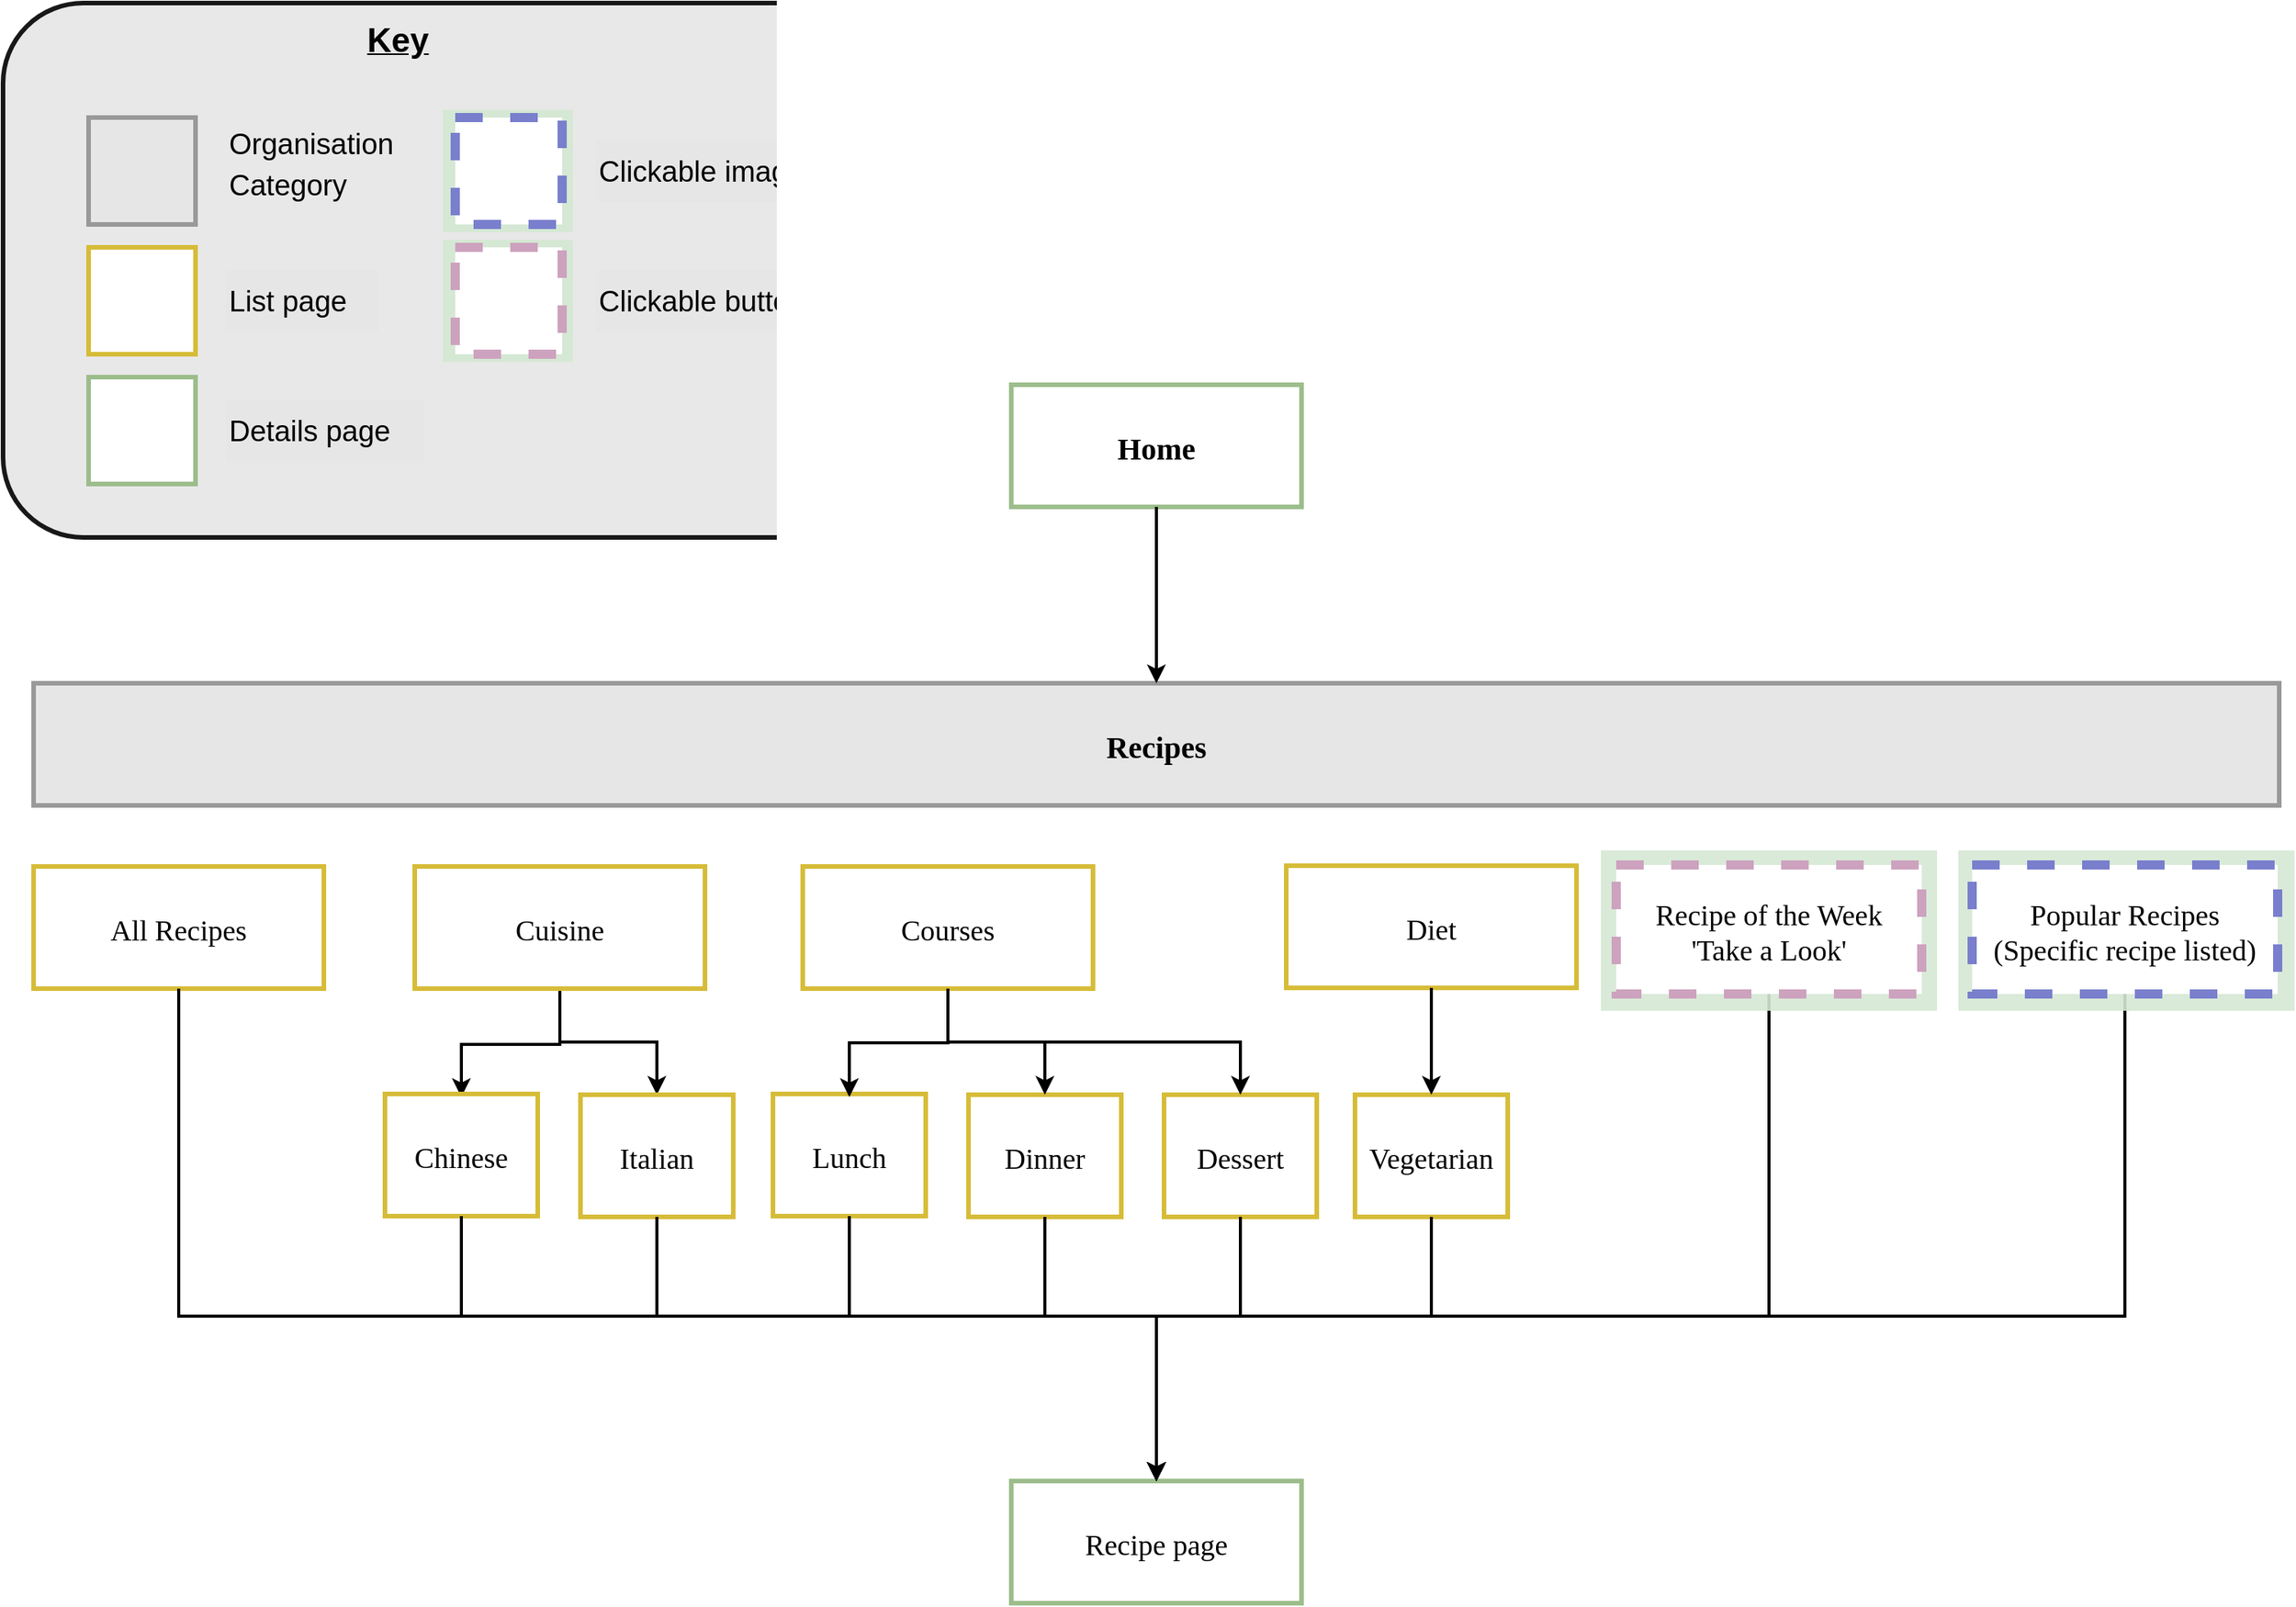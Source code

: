 <mxfile version="20.8.20" type="google"><diagram name="Page-1" id="2c0d36ab-eaac-3732-788b-9136903baeff"><mxGraphModel grid="1" page="1" gridSize="10" guides="1" tooltips="1" connect="1" arrows="1" fold="1" pageScale="1.5" pageWidth="1169" pageHeight="827" background="none" math="0" shadow="0"><root><mxCell id="0"/><mxCell id="1" parent="0"/><mxCell id="2" value="Home" style="rounded=0;fillColor=#FFFFFF;gradientColor=none;strokeColor=#9CBD8B;fontColor=#000000;fontStyle=1;fontFamily=Tahoma;fontSize=20;strokeWidth=3;" vertex="1" parent="1"><mxGeometry x="400" y="80" width="190" height="80" as="geometry"/></mxCell><mxCell id="13" value="Recipes" style="rounded=0;fillColor=#E6E6E6;gradientColor=none;strokeColor=#999999;fontColor=#000000;fontStyle=1;fontFamily=Tahoma;fontSize=20;strokeWidth=3;" vertex="1" parent="1"><mxGeometry x="-240" y="275.5" width="1470" height="80" as="geometry"/></mxCell><mxCell id="61" value="" style="edgeStyle=elbowEdgeStyle;elbow=vertical;strokeWidth=2;rounded=0;entryX=0.5;entryY=0;entryDx=0;entryDy=0;" edge="1" parent="1" source="2" target="13"><mxGeometry x="-23" y="135.5" width="100" height="100" as="geometry"><mxPoint x="-23" y="235.5" as="sourcePoint"/><mxPoint x="690" y="210" as="targetPoint"/><Array as="points"><mxPoint x="870" y="200"/></Array></mxGeometry></mxCell><mxCell id="CCxIDJ3FNQZhyjp9CgOJ-184" value="Courses" style="rounded=0;fillColor=#FFFFFF;gradientColor=none;strokeColor=#D6BC38;fontColor=#000000;fontStyle=0;fontFamily=Tahoma;fontSize=19;strokeWidth=3;" vertex="1" parent="1"><mxGeometry x="263.5" y="395.5" width="190" height="80" as="geometry"/></mxCell><mxCell id="CCxIDJ3FNQZhyjp9CgOJ-193" value="Lunch" style="rounded=0;fillColor=#FFFFFF;gradientColor=none;strokeColor=#D6BC38;fontColor=#000000;fontStyle=0;fontFamily=Tahoma;fontSize=19;strokeWidth=3;" vertex="1" parent="1"><mxGeometry x="244" y="544.5" width="100" height="80" as="geometry"/></mxCell><mxCell id="CCxIDJ3FNQZhyjp9CgOJ-194" value="Dinner" style="rounded=0;fillColor=#FFFFFF;gradientColor=none;strokeColor=#D6BC38;fontColor=#000000;fontStyle=0;fontFamily=Tahoma;fontSize=19;strokeWidth=3;" vertex="1" parent="1"><mxGeometry x="372" y="545" width="100" height="80" as="geometry"/></mxCell><mxCell id="CCxIDJ3FNQZhyjp9CgOJ-195" value="Dessert" style="rounded=0;fillColor=#FFFFFF;gradientColor=none;strokeColor=#D6BC38;fontColor=#000000;fontStyle=0;fontFamily=Tahoma;fontSize=19;strokeWidth=3;" vertex="1" parent="1"><mxGeometry x="500" y="545" width="100" height="80" as="geometry"/></mxCell><mxCell id="CCxIDJ3FNQZhyjp9CgOJ-199" value="" style="edgeStyle=elbowEdgeStyle;elbow=vertical;strokeWidth=2;rounded=0;exitX=0.5;exitY=1;exitDx=0;exitDy=0;entryX=0.5;entryY=0;entryDx=0;entryDy=0;" edge="1" parent="1"><mxGeometry x="261" y="157.5" width="100" height="100" as="geometry"><mxPoint x="358.5" y="477.5" as="sourcePoint"/><mxPoint x="294" y="546.5" as="targetPoint"/><Array as="points"><mxPoint x="330" y="511"/></Array></mxGeometry></mxCell><mxCell id="CCxIDJ3FNQZhyjp9CgOJ-200" value="" style="edgeStyle=elbowEdgeStyle;elbow=vertical;strokeWidth=2;rounded=0;entryX=0.5;entryY=0;entryDx=0;entryDy=0;exitX=0.5;exitY=1;exitDx=0;exitDy=0;" edge="1" parent="1" source="CCxIDJ3FNQZhyjp9CgOJ-184" target="CCxIDJ3FNQZhyjp9CgOJ-194"><mxGeometry x="271" y="165.5" width="100" height="100" as="geometry"><mxPoint x="354" y="470" as="sourcePoint"/><mxPoint x="304.0" y="522.5" as="targetPoint"/></mxGeometry></mxCell><mxCell id="CCxIDJ3FNQZhyjp9CgOJ-201" value="" style="edgeStyle=elbowEdgeStyle;elbow=vertical;strokeWidth=2;rounded=0;entryX=0.5;entryY=0;entryDx=0;entryDy=0;exitX=0.5;exitY=1;exitDx=0;exitDy=0;" edge="1" parent="1" source="CCxIDJ3FNQZhyjp9CgOJ-184" target="CCxIDJ3FNQZhyjp9CgOJ-195"><mxGeometry x="281" y="175.5" width="100" height="100" as="geometry"><mxPoint x="368.5" y="470" as="sourcePoint"/><mxPoint x="432" y="523" as="targetPoint"/></mxGeometry></mxCell><mxCell id="CCxIDJ3FNQZhyjp9CgOJ-202" value="Diet" style="rounded=0;fillColor=#FFFFFF;gradientColor=none;strokeColor=#D6BC38;fontColor=#000000;fontStyle=0;fontFamily=Tahoma;fontSize=19;strokeWidth=3;" vertex="1" parent="1"><mxGeometry x="580.0" y="395" width="190" height="80" as="geometry"/></mxCell><mxCell id="CCxIDJ3FNQZhyjp9CgOJ-203" value="Vegetarian" style="rounded=0;fillColor=#FFFFFF;gradientColor=none;strokeColor=#D6BC38;fontColor=#000000;fontStyle=0;fontFamily=Tahoma;fontSize=19;strokeWidth=3;" vertex="1" parent="1"><mxGeometry x="625" y="545" width="100" height="80" as="geometry"/></mxCell><mxCell id="CCxIDJ3FNQZhyjp9CgOJ-204" value="" style="edgeStyle=elbowEdgeStyle;elbow=vertical;strokeWidth=2;rounded=0;entryX=0.5;entryY=0;entryDx=0;entryDy=0;exitX=0.5;exitY=1;exitDx=0;exitDy=0;" edge="1" parent="1" source="CCxIDJ3FNQZhyjp9CgOJ-202" target="CCxIDJ3FNQZhyjp9CgOJ-203"><mxGeometry x="27" y="185.5" width="100" height="100" as="geometry"><mxPoint x="104.5" y="485.5" as="sourcePoint"/><mxPoint x="296.0" y="523" as="targetPoint"/></mxGeometry></mxCell><mxCell id="CCxIDJ3FNQZhyjp9CgOJ-209" value="Recipe page" style="rounded=0;fillColor=#FFFFFF;gradientColor=none;strokeColor=#9CBD8B;fontColor=#000000;fontStyle=0;fontFamily=Tahoma;fontSize=19;strokeWidth=3;" vertex="1" parent="1"><mxGeometry x="400" y="798" width="190" height="80" as="geometry"/></mxCell><mxCell id="CCxIDJ3FNQZhyjp9CgOJ-210" value="" style="edgeStyle=elbowEdgeStyle;elbow=vertical;strokeWidth=2;rounded=0;entryX=0.5;entryY=0;entryDx=0;entryDy=0;exitX=0.5;exitY=1;exitDx=0;exitDy=0;" edge="1" parent="1" source="CCxIDJ3FNQZhyjp9CgOJ-203" target="CCxIDJ3FNQZhyjp9CgOJ-209"><mxGeometry x="37" y="213.5" width="100" height="100" as="geometry"><mxPoint x="685" y="503" as="sourcePoint"/><mxPoint x="685" y="541" as="targetPoint"/><Array as="points"><mxPoint x="580" y="690"/></Array></mxGeometry></mxCell><mxCell id="CCxIDJ3FNQZhyjp9CgOJ-213" value="" style="edgeStyle=elbowEdgeStyle;elbow=vertical;strokeWidth=2;rounded=0;entryX=0.5;entryY=0;entryDx=0;entryDy=0;exitX=0.5;exitY=1;exitDx=0;exitDy=0;" edge="1" parent="1" source="CCxIDJ3FNQZhyjp9CgOJ-195" target="CCxIDJ3FNQZhyjp9CgOJ-209"><mxGeometry x="47" y="223.5" width="100" height="100" as="geometry"><mxPoint x="685" y="621" as="sourcePoint"/><mxPoint x="454" y="708" as="targetPoint"/><Array as="points"><mxPoint x="520" y="690"/></Array></mxGeometry></mxCell><mxCell id="CCxIDJ3FNQZhyjp9CgOJ-214" value="" style="edgeStyle=elbowEdgeStyle;elbow=vertical;strokeWidth=2;rounded=0;entryX=0.5;entryY=0;entryDx=0;entryDy=0;exitX=0.5;exitY=1;exitDx=0;exitDy=0;" edge="1" parent="1" source="CCxIDJ3FNQZhyjp9CgOJ-194" target="CCxIDJ3FNQZhyjp9CgOJ-209"><mxGeometry x="57" y="233.5" width="100" height="100" as="geometry"><mxPoint x="560" y="621" as="sourcePoint"/><mxPoint x="454" y="708" as="targetPoint"/><Array as="points"><mxPoint x="450" y="690"/></Array></mxGeometry></mxCell><mxCell id="CCxIDJ3FNQZhyjp9CgOJ-215" value="" style="edgeStyle=elbowEdgeStyle;elbow=vertical;strokeWidth=2;rounded=0;entryX=0.5;entryY=0;entryDx=0;entryDy=0;exitX=0.5;exitY=1;exitDx=0;exitDy=0;" edge="1" parent="1" source="CCxIDJ3FNQZhyjp9CgOJ-193" target="CCxIDJ3FNQZhyjp9CgOJ-209"><mxGeometry x="67" y="243.5" width="100" height="100" as="geometry"><mxPoint x="432.0" y="621" as="sourcePoint"/><mxPoint x="454" y="708" as="targetPoint"/><Array as="points"><mxPoint x="390" y="690"/></Array></mxGeometry></mxCell><mxCell id="CCxIDJ3FNQZhyjp9CgOJ-217" value="All Recipes" style="rounded=0;fillColor=#FFFFFF;gradientColor=none;strokeColor=#D6BC38;fontColor=#000000;fontStyle=0;fontFamily=Tahoma;fontSize=19;strokeWidth=3;" vertex="1" parent="1"><mxGeometry x="-240.0" y="395.5" width="190" height="80" as="geometry"/></mxCell><mxCell id="CCxIDJ3FNQZhyjp9CgOJ-218" value="" style="edgeStyle=elbowEdgeStyle;elbow=vertical;strokeWidth=2;rounded=0;entryX=0.5;entryY=0;entryDx=0;entryDy=0;exitX=0.5;exitY=1;exitDx=0;exitDy=0;" edge="1" parent="1" source="CCxIDJ3FNQZhyjp9CgOJ-217" target="CCxIDJ3FNQZhyjp9CgOJ-209"><mxGeometry x="-178" y="288.5" width="100" height="100" as="geometry"><mxPoint x="-270.0" y="518.5" as="sourcePoint"/><mxPoint x="190" y="770" as="targetPoint"/><Array as="points"><mxPoint x="330" y="690"/></Array></mxGeometry></mxCell><mxCell id="ZIr-zN81BOs1yNApC2no-63" value="" style="edgeStyle=elbowEdgeStyle;elbow=vertical;strokeWidth=2;rounded=0;entryX=0.5;entryY=0;entryDx=0;entryDy=0;exitX=0.5;exitY=1;exitDx=0;exitDy=0;" edge="1" parent="1" source="ZIr-zN81BOs1yNApC2no-65" target="ZIr-zN81BOs1yNApC2no-66"><mxGeometry x="17" y="165.5" width="100" height="100" as="geometry"><mxPoint x="100" y="470" as="sourcePoint"/><mxPoint x="50.0" y="522.5" as="targetPoint"/></mxGeometry></mxCell><mxCell id="ZIr-zN81BOs1yNApC2no-64" value="" style="edgeStyle=elbowEdgeStyle;elbow=vertical;strokeWidth=2;rounded=0;exitX=0.5;exitY=1;exitDx=0;exitDy=0;entryX=0.5;entryY=0;entryDx=0;entryDy=0;" edge="1" parent="1"><mxGeometry x="7" y="157.5" width="100" height="100" as="geometry"><mxPoint x="104.5" y="477.5" as="sourcePoint"/><mxPoint x="40" y="546.5" as="targetPoint"/></mxGeometry></mxCell><mxCell id="ZIr-zN81BOs1yNApC2no-65" value="Cuisine" style="rounded=0;fillColor=#FFFFFF;gradientColor=none;strokeColor=#D6BC38;fontColor=#000000;fontStyle=0;fontFamily=Tahoma;fontSize=19;strokeWidth=3;" vertex="1" parent="1"><mxGeometry x="9.5" y="395.5" width="190" height="80" as="geometry"/></mxCell><mxCell id="ZIr-zN81BOs1yNApC2no-66" value="Italian" style="rounded=0;fillColor=#FFFFFF;gradientColor=none;strokeColor=#D6BC38;fontColor=#000000;fontStyle=0;fontFamily=Tahoma;fontSize=19;strokeWidth=3;" vertex="1" parent="1"><mxGeometry x="118" y="545" width="100" height="80" as="geometry"/></mxCell><mxCell id="ZIr-zN81BOs1yNApC2no-67" value="Chinese" style="rounded=0;fillColor=#FFFFFF;gradientColor=none;strokeColor=#D6BC38;fontColor=#000000;fontStyle=0;fontFamily=Tahoma;fontSize=19;strokeWidth=3;" vertex="1" parent="1"><mxGeometry x="-10" y="544.5" width="100" height="80" as="geometry"/></mxCell><mxCell id="ZIr-zN81BOs1yNApC2no-68" value="" style="edgeStyle=elbowEdgeStyle;elbow=vertical;strokeWidth=2;rounded=0;exitX=0.5;exitY=1;exitDx=0;exitDy=0;entryX=0.5;entryY=0;entryDx=0;entryDy=0;" edge="1" parent="1" source="ZIr-zN81BOs1yNApC2no-66" target="CCxIDJ3FNQZhyjp9CgOJ-209"><mxGeometry x="-197" y="233.5" width="100" height="100" as="geometry"><mxPoint x="306" y="621" as="sourcePoint"/><mxPoint x="168" y="800" as="targetPoint"/><Array as="points"><mxPoint x="380" y="690"/></Array></mxGeometry></mxCell><mxCell id="ZIr-zN81BOs1yNApC2no-69" value="" style="edgeStyle=elbowEdgeStyle;elbow=vertical;strokeWidth=2;rounded=0;entryX=0.5;entryY=0;entryDx=0;entryDy=0;exitX=0.5;exitY=1;exitDx=0;exitDy=0;" edge="1" parent="1" source="ZIr-zN81BOs1yNApC2no-67" target="CCxIDJ3FNQZhyjp9CgOJ-209"><mxGeometry x="-187" y="243.5" width="100" height="100" as="geometry"><mxPoint x="178.0" y="621" as="sourcePoint"/><mxPoint x="101" y="770" as="targetPoint"/><Array as="points"><mxPoint x="390" y="690"/></Array></mxGeometry></mxCell><mxCell id="ZIr-zN81BOs1yNApC2no-70" value="" style="edgeStyle=elbowEdgeStyle;elbow=vertical;strokeWidth=2;rounded=0;entryX=0.5;entryY=0;entryDx=0;entryDy=0;exitX=0.5;exitY=1;exitDx=0;exitDy=0;" edge="1" parent="1" source="ZIr-zN81BOs1yNApC2no-71" target="CCxIDJ3FNQZhyjp9CgOJ-209"><mxGeometry x="252" y="186" width="100" height="100" as="geometry"><mxPoint x="329.5" y="486" as="sourcePoint"/><mxPoint x="900" y="531.5" as="targetPoint"/><Array as="points"><mxPoint x="640" y="690"/></Array></mxGeometry></mxCell><mxCell id="ZIr-zN81BOs1yNApC2no-74" value="" style="edgeStyle=elbowEdgeStyle;elbow=vertical;strokeWidth=2;rounded=0;entryX=0.5;entryY=0;entryDx=0;entryDy=0;exitX=0.5;exitY=1;exitDx=0;exitDy=0;" edge="1" parent="1" source="ZIr-zN81BOs1yNApC2no-75" target="CCxIDJ3FNQZhyjp9CgOJ-209"><mxGeometry x="477" y="186" width="100" height="100" as="geometry"><mxPoint x="554.5" y="486" as="sourcePoint"/><mxPoint x="580" y="770" as="targetPoint"/><Array as="points"><mxPoint x="865" y="690"/></Array></mxGeometry></mxCell><mxCell id="ZIr-zN81BOs1yNApC2no-100" value="" style="group" connectable="0" vertex="1" parent="1"><mxGeometry x="1020" y="385" width="220" height="105" as="geometry"/></mxCell><mxCell id="ZIr-zN81BOs1yNApC2no-78" value="" style="rounded=0;whiteSpace=wrap;html=1;strokeColor=none;strokeWidth=3;fontSize=19;fontColor=#000000;fillColor=#D5E8D4;opacity=90;" vertex="1" parent="ZIr-zN81BOs1yNApC2no-100"><mxGeometry width="220" height="105" as="geometry"/></mxCell><mxCell id="ZIr-zN81BOs1yNApC2no-75" value="Popular Recipes&#10;(Specific recipe listed)" style="rounded=0;fillColor=#FFFFFF;gradientColor=none;strokeColor=#797FCD;fontColor=#000000;fontStyle=0;fontFamily=Tahoma;fontSize=19;strokeWidth=6;dashed=1;" vertex="1" parent="ZIr-zN81BOs1yNApC2no-100"><mxGeometry x="9" y="9.5" width="200" height="84.5" as="geometry"/></mxCell><mxCell id="ZIr-zN81BOs1yNApC2no-101" value="" style="group" connectable="0" vertex="1" parent="1"><mxGeometry x="786" y="385" width="220" height="105" as="geometry"/></mxCell><mxCell id="ZIr-zN81BOs1yNApC2no-77" value="" style="rounded=0;whiteSpace=wrap;html=1;strokeColor=none;strokeWidth=3;fontSize=19;fontColor=#000000;fillColor=#D5E8D4;opacity=90;" vertex="1" parent="ZIr-zN81BOs1yNApC2no-101"><mxGeometry width="220" height="105" as="geometry"/></mxCell><mxCell id="ZIr-zN81BOs1yNApC2no-71" value="Recipe of the Week&#10;'Take a Look'" style="rounded=0;fillColor=#FFFFFF;gradientColor=none;strokeColor=#CDA2BE;fontColor=#000000;fontStyle=0;fontFamily=Tahoma;fontSize=19;strokeWidth=6;dashed=1;" vertex="1" parent="ZIr-zN81BOs1yNApC2no-101"><mxGeometry x="10.0" y="9.5" width="200" height="84.5" as="geometry"/></mxCell><mxCell id="petluqoNThAETD_Nws3_-62" value="" style="group" connectable="0" vertex="1" parent="1"><mxGeometry x="-260" y="-170" width="580" height="350" as="geometry"/></mxCell><mxCell id="CCxIDJ3FNQZhyjp9CgOJ-241" value="" style="rounded=1;whiteSpace=wrap;html=1;strokeColor=#000000;strokeWidth=3;fontSize=19;fontColor=#000000;fillColor=#E6E6E6;opacity=90;container=0;" vertex="1" parent="petluqoNThAETD_Nws3_-62"><mxGeometry width="580" height="350" as="geometry"/></mxCell><mxCell id="CCxIDJ3FNQZhyjp9CgOJ-227" value="" style="rounded=0;fillColor=#E6E6E6;gradientColor=none;strokeColor=#999999;fontColor=#000000;fontStyle=1;fontFamily=Tahoma;fontSize=20;strokeWidth=3;container=0;" vertex="1" parent="petluqoNThAETD_Nws3_-62"><mxGeometry x="56" y="75" width="70" height="70" as="geometry"/></mxCell><mxCell id="CCxIDJ3FNQZhyjp9CgOJ-228" value="&lt;b&gt;&lt;u&gt;&lt;font style=&quot;font-size: 22px;&quot;&gt;Key&lt;/font&gt;&lt;/u&gt;&lt;/b&gt;" style="text;html=1;align=center;verticalAlign=middle;resizable=0;points=[];autosize=1;strokeColor=none;fillColor=none;fontSize=19;fontColor=#000000;container=0;" vertex="1" parent="petluqoNThAETD_Nws3_-62"><mxGeometry x="228" y="5" width="60" height="40" as="geometry"/></mxCell><mxCell id="CCxIDJ3FNQZhyjp9CgOJ-229" value="&lt;font style=&quot;font-size: 19px;&quot;&gt;Organisation&lt;br&gt;Category&lt;/font&gt;" style="text;html=1;align=left;verticalAlign=middle;resizable=0;points=[];autosize=1;strokeColor=none;fillColor=none;fontSize=22;fontColor=#000000;container=0;" vertex="1" parent="petluqoNThAETD_Nws3_-62"><mxGeometry x="146" y="70" width="130" height="70" as="geometry"/></mxCell><mxCell id="CCxIDJ3FNQZhyjp9CgOJ-230" value="" style="rounded=0;fillColor=#FFFFFF;gradientColor=none;strokeColor=#D6BC38;fontColor=#000000;fontStyle=1;fontFamily=Tahoma;fontSize=20;strokeWidth=3;container=0;" vertex="1" parent="petluqoNThAETD_Nws3_-62"><mxGeometry x="56" y="160" width="70" height="70" as="geometry"/></mxCell><mxCell id="CCxIDJ3FNQZhyjp9CgOJ-231" value="&lt;font style=&quot;font-size: 19px;&quot;&gt;List page&lt;/font&gt;" style="text;html=1;align=left;verticalAlign=middle;resizable=0;points=[];autosize=1;strokeColor=none;fillColor=#E6E6E6;fontSize=22;fontColor=#000000;container=0;" vertex="1" parent="petluqoNThAETD_Nws3_-62"><mxGeometry x="146" y="175" width="100" height="40" as="geometry"/></mxCell><mxCell id="CCxIDJ3FNQZhyjp9CgOJ-232" value="" style="rounded=0;fillColor=#FFFFFF;gradientColor=none;strokeColor=#9CBD8B;fontColor=#000000;fontStyle=1;fontFamily=Tahoma;fontSize=20;strokeWidth=3;container=0;" vertex="1" parent="petluqoNThAETD_Nws3_-62"><mxGeometry x="56" y="245" width="70" height="70" as="geometry"/></mxCell><mxCell id="CCxIDJ3FNQZhyjp9CgOJ-233" value="&lt;font style=&quot;font-size: 19px;&quot;&gt;Details page&lt;/font&gt;" style="text;html=1;align=left;verticalAlign=middle;resizable=0;points=[];autosize=1;strokeColor=none;fillColor=#E6E6E6;fontSize=22;fontColor=#000000;container=0;" vertex="1" parent="petluqoNThAETD_Nws3_-62"><mxGeometry x="146" y="260" width="130" height="40" as="geometry"/></mxCell><mxCell id="ZIr-zN81BOs1yNApC2no-86" value="" style="rounded=0;whiteSpace=wrap;html=1;strokeColor=none;strokeWidth=3;fontSize=19;fontColor=#000000;fillColor=#D5E8D4;container=0;" vertex="1" parent="petluqoNThAETD_Nws3_-62"><mxGeometry x="288" y="155" width="85" height="80" as="geometry"/></mxCell><mxCell id="ZIr-zN81BOs1yNApC2no-83" value="" style="rounded=0;fillColor=#FFFFFF;gradientColor=none;strokeColor=#CDA2BE;fontColor=#000000;fontStyle=1;fontFamily=Tahoma;fontSize=20;strokeWidth=6;dashed=1;container=0;" vertex="1" parent="petluqoNThAETD_Nws3_-62"><mxGeometry x="296" y="160" width="70" height="70" as="geometry"/></mxCell><mxCell id="ZIr-zN81BOs1yNApC2no-84" value="&lt;font style=&quot;font-size: 19px;&quot;&gt;Clickable button&lt;/font&gt;" style="text;html=1;align=left;verticalAlign=middle;resizable=0;points=[];autosize=1;strokeColor=none;fillColor=#E6E6E6;fontSize=22;fontColor=#000000;container=0;" vertex="1" parent="petluqoNThAETD_Nws3_-62"><mxGeometry x="388" y="175" width="160" height="40" as="geometry"/></mxCell><mxCell id="ZIr-zN81BOs1yNApC2no-94" value="" style="rounded=0;whiteSpace=wrap;html=1;strokeColor=none;strokeWidth=3;fontSize=19;fontColor=#000000;fillColor=#D5E8D4;container=0;" vertex="1" parent="petluqoNThAETD_Nws3_-62"><mxGeometry x="288" y="70" width="85" height="80" as="geometry"/></mxCell><mxCell id="ZIr-zN81BOs1yNApC2no-95" value="" style="rounded=0;fillColor=#FFFFFF;gradientColor=none;strokeColor=#797FCD;fontColor=#000000;fontStyle=1;fontFamily=Tahoma;fontSize=20;strokeWidth=6;dashed=1;container=0;" vertex="1" parent="petluqoNThAETD_Nws3_-62"><mxGeometry x="296" y="75" width="70" height="70" as="geometry"/></mxCell><mxCell id="ZIr-zN81BOs1yNApC2no-96" value="&lt;font style=&quot;font-size: 19px;&quot;&gt;Clickable image&lt;/font&gt;" style="text;html=1;align=left;verticalAlign=middle;resizable=0;points=[];autosize=1;strokeColor=none;fillColor=#E6E6E6;fontSize=22;fontColor=#000000;container=0;" vertex="1" parent="petluqoNThAETD_Nws3_-62"><mxGeometry x="388" y="90" width="160" height="40" as="geometry"/></mxCell><mxCell id="petluqoNThAETD_Nws3_-61" style="edgeStyle=orthogonalEdgeStyle;rounded=0;orthogonalLoop=1;jettySize=auto;html=1;exitX=0.5;exitY=1;exitDx=0;exitDy=0;" edge="1" parent="petluqoNThAETD_Nws3_-62" source="CCxIDJ3FNQZhyjp9CgOJ-241" target="CCxIDJ3FNQZhyjp9CgOJ-241"><mxGeometry relative="1" as="geometry"/></mxCell></root></mxGraphModel></diagram></mxfile>